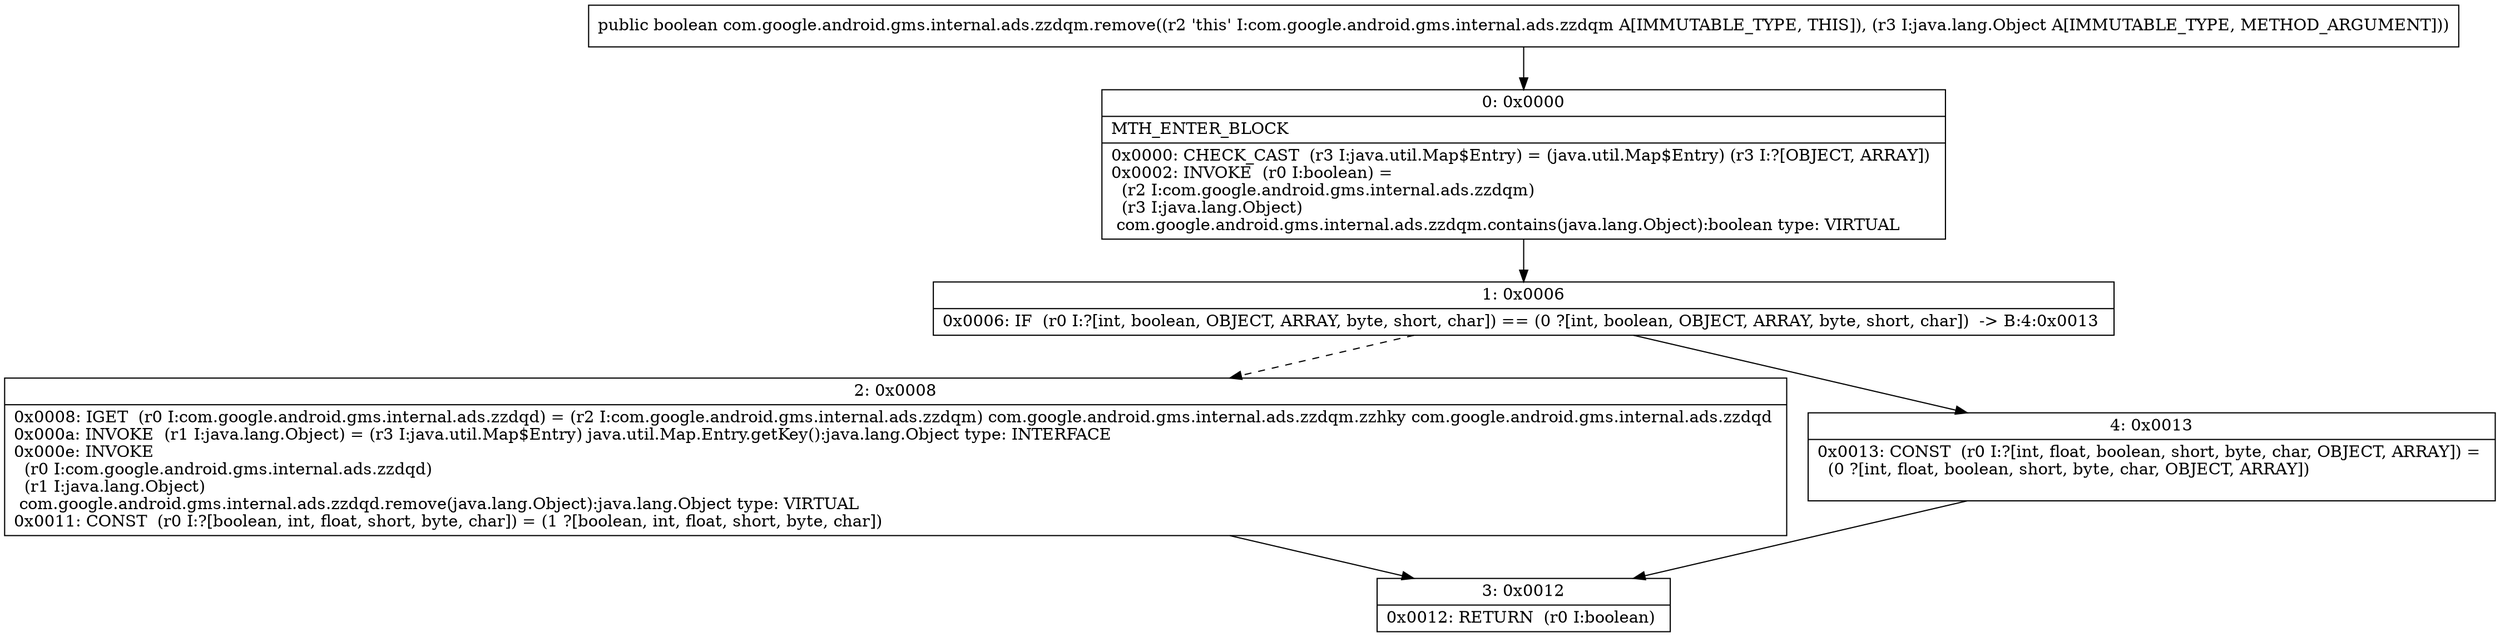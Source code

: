 digraph "CFG forcom.google.android.gms.internal.ads.zzdqm.remove(Ljava\/lang\/Object;)Z" {
Node_0 [shape=record,label="{0\:\ 0x0000|MTH_ENTER_BLOCK\l|0x0000: CHECK_CAST  (r3 I:java.util.Map$Entry) = (java.util.Map$Entry) (r3 I:?[OBJECT, ARRAY]) \l0x0002: INVOKE  (r0 I:boolean) = \l  (r2 I:com.google.android.gms.internal.ads.zzdqm)\l  (r3 I:java.lang.Object)\l com.google.android.gms.internal.ads.zzdqm.contains(java.lang.Object):boolean type: VIRTUAL \l}"];
Node_1 [shape=record,label="{1\:\ 0x0006|0x0006: IF  (r0 I:?[int, boolean, OBJECT, ARRAY, byte, short, char]) == (0 ?[int, boolean, OBJECT, ARRAY, byte, short, char])  \-\> B:4:0x0013 \l}"];
Node_2 [shape=record,label="{2\:\ 0x0008|0x0008: IGET  (r0 I:com.google.android.gms.internal.ads.zzdqd) = (r2 I:com.google.android.gms.internal.ads.zzdqm) com.google.android.gms.internal.ads.zzdqm.zzhky com.google.android.gms.internal.ads.zzdqd \l0x000a: INVOKE  (r1 I:java.lang.Object) = (r3 I:java.util.Map$Entry) java.util.Map.Entry.getKey():java.lang.Object type: INTERFACE \l0x000e: INVOKE  \l  (r0 I:com.google.android.gms.internal.ads.zzdqd)\l  (r1 I:java.lang.Object)\l com.google.android.gms.internal.ads.zzdqd.remove(java.lang.Object):java.lang.Object type: VIRTUAL \l0x0011: CONST  (r0 I:?[boolean, int, float, short, byte, char]) = (1 ?[boolean, int, float, short, byte, char]) \l}"];
Node_3 [shape=record,label="{3\:\ 0x0012|0x0012: RETURN  (r0 I:boolean) \l}"];
Node_4 [shape=record,label="{4\:\ 0x0013|0x0013: CONST  (r0 I:?[int, float, boolean, short, byte, char, OBJECT, ARRAY]) = \l  (0 ?[int, float, boolean, short, byte, char, OBJECT, ARRAY])\l \l}"];
MethodNode[shape=record,label="{public boolean com.google.android.gms.internal.ads.zzdqm.remove((r2 'this' I:com.google.android.gms.internal.ads.zzdqm A[IMMUTABLE_TYPE, THIS]), (r3 I:java.lang.Object A[IMMUTABLE_TYPE, METHOD_ARGUMENT])) }"];
MethodNode -> Node_0;
Node_0 -> Node_1;
Node_1 -> Node_2[style=dashed];
Node_1 -> Node_4;
Node_2 -> Node_3;
Node_4 -> Node_3;
}

